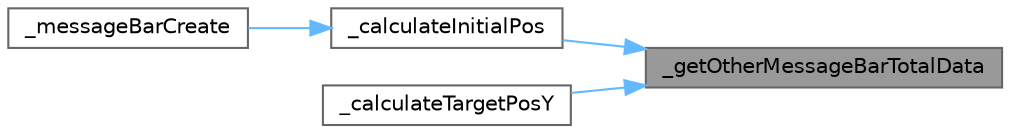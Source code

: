 digraph "_getOtherMessageBarTotalData"
{
 // LATEX_PDF_SIZE
  bgcolor="transparent";
  edge [fontname=Helvetica,fontsize=10,labelfontname=Helvetica,labelfontsize=10];
  node [fontname=Helvetica,fontsize=10,shape=box,height=0.2,width=0.4];
  rankdir="RL";
  Node1 [id="Node000001",label="_getOtherMessageBarTotalData",height=0.2,width=0.4,color="gray40", fillcolor="grey60", style="filled", fontcolor="black",tooltip="获取其他消息栏的总高度和次序信息"];
  Node1 -> Node2 [id="edge1_Node000001_Node000002",dir="back",color="steelblue1",style="solid",tooltip=" "];
  Node2 [id="Node000002",label="_calculateInitialPos",height=0.2,width=0.4,color="grey40", fillcolor="white", style="filled",URL="$class_ela_message_bar_private.html#a0141e2f56d4d0eb651bb6e62b8e5758e",tooltip="计算初始位置"];
  Node2 -> Node3 [id="edge2_Node000002_Node000003",dir="back",color="steelblue1",style="solid",tooltip=" "];
  Node3 [id="Node000003",label="_messageBarCreate",height=0.2,width=0.4,color="grey40", fillcolor="white", style="filled",URL="$class_ela_message_bar_private.html#a3b96e31ee7d8c4871c137ef4f7fd316a",tooltip="创建消息栏"];
  Node1 -> Node4 [id="edge3_Node000001_Node000004",dir="back",color="steelblue1",style="solid",tooltip=" "];
  Node4 [id="Node000004",label="_calculateTargetPosY",height=0.2,width=0.4,color="grey40", fillcolor="white", style="filled",URL="$class_ela_message_bar_private.html#a273b87f7067214488b07ede54d9ca114",tooltip="计算目标Y坐标"];
}
